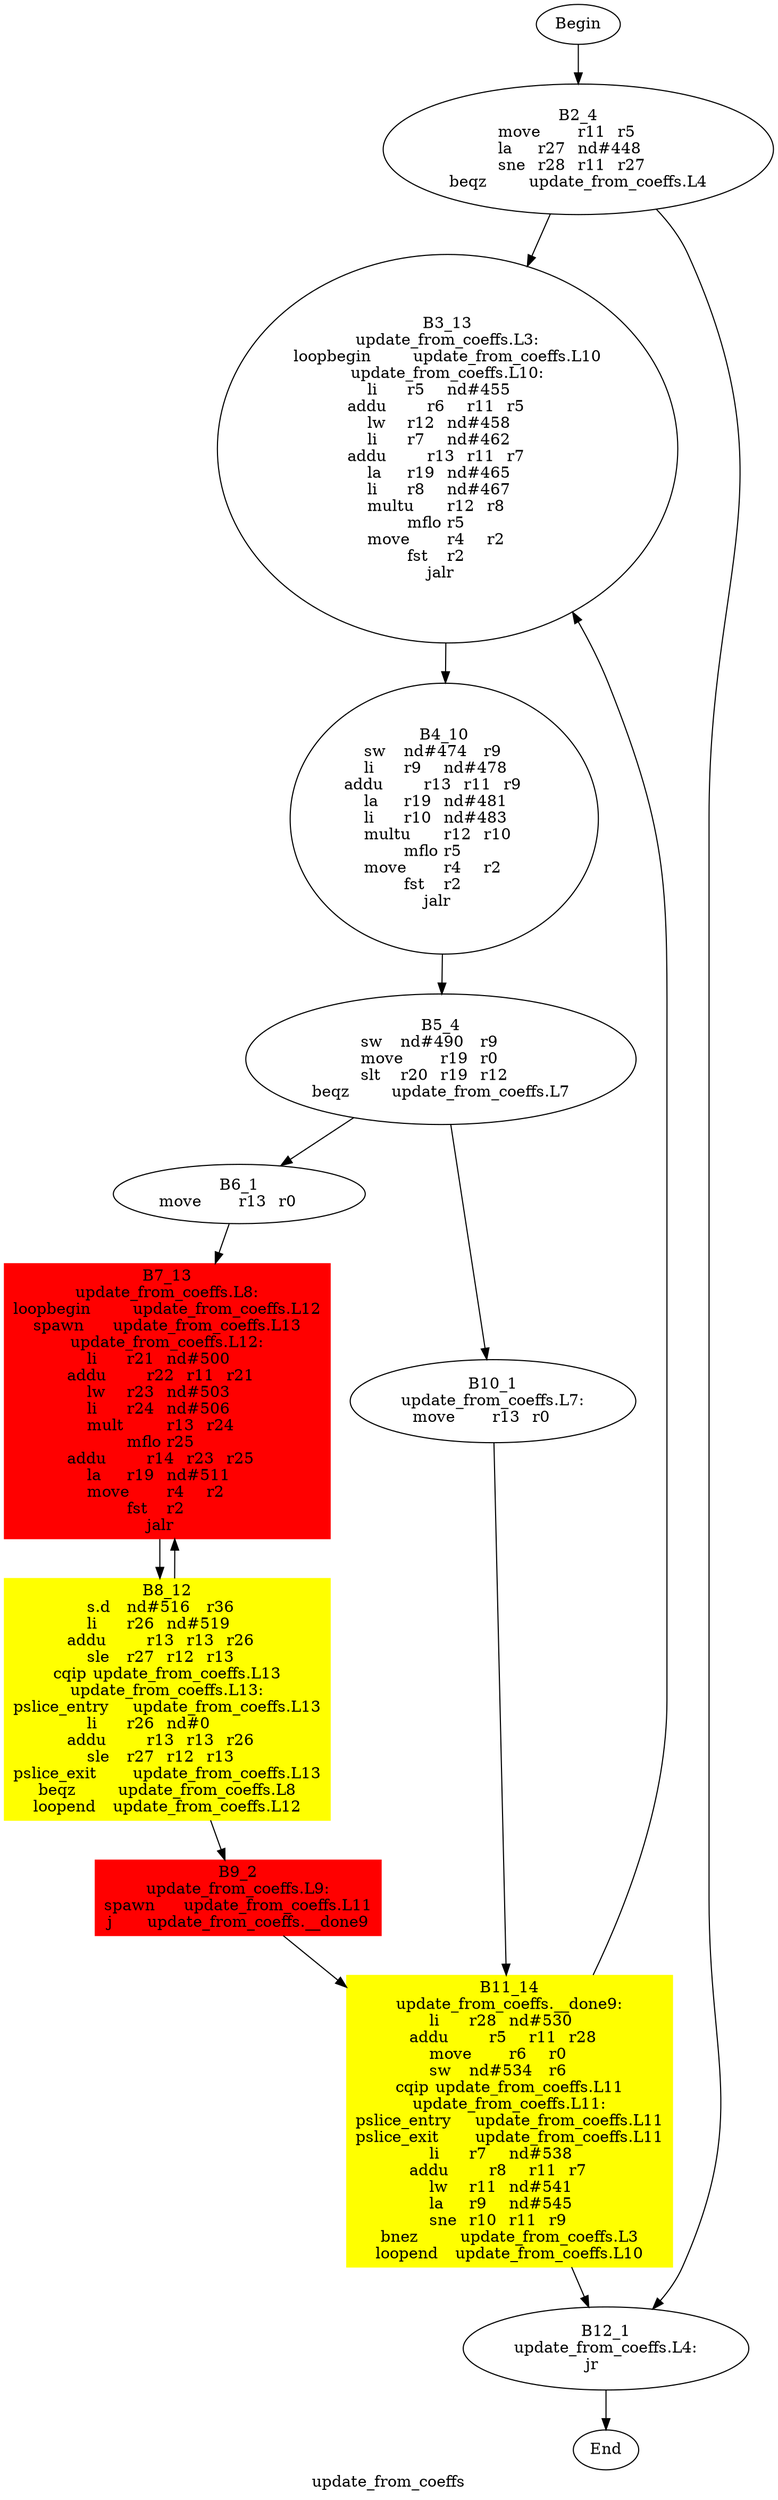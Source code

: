 digraph G{
	label = "update_from_coeffs"	style = "dashed";
	color = purple;
	Node0 [label = "Begin"];
	Node0 -> {Node2 }
	Node1 [label = "End"];
	Node1 -> {}
	Node2 [label = "B2_4\nmove	r11	r5	\nla	r27	nd#448	\nsne	r28	r11	r27	\nbeqz	update_from_coeffs.L4\n"];
	Node2 -> {Node3 Node12 }
	Node3 [label = "B3_13\nupdate_from_coeffs.L3:\nloopbegin	update_from_coeffs.L10\nupdate_from_coeffs.L10:\nli	r5	nd#455	\naddu	r6	r11	r5	\nlw	r12	nd#458	\nli	r7	nd#462	\naddu	r13	r11	r7	\nla	r19	nd#465	\nli	r8	nd#467	\nmultu	r12	r8	\nmflo	r5	\nmove	r4	r2	\nfst	r2	\njalr	\n"];
	Node3 -> {Node4 }
	Node4 [label = "B4_10\nsw	nd#474	r9	\nli	r9	nd#478	\naddu	r13	r11	r9	\nla	r19	nd#481	\nli	r10	nd#483	\nmultu	r12	r10	\nmflo	r5	\nmove	r4	r2	\nfst	r2	\njalr	\n"];
	Node4 -> {Node5 }
	Node5 [label = "B5_4\nsw	nd#490	r9	\nmove	r19	r0	\nslt	r20	r19	r12	\nbeqz	update_from_coeffs.L7\n"];
	Node5 -> {Node6 Node10 }
	Node6 [label = "B6_1\nmove	r13	r0	\n"];
	Node6 -> {Node7 }
	Node7 [label = "B7_13\nupdate_from_coeffs.L8:\nloopbegin	update_from_coeffs.L12\nspawn	update_from_coeffs.L13\nupdate_from_coeffs.L12:\nli	r21	nd#500	\naddu	r22	r11	r21	\nlw	r23	nd#503	\nli	r24	nd#506	\nmult	r13	r24	\nmflo	r25	\naddu	r14	r23	r25	\nla	r19	nd#511	\nmove	r4	r2	\nfst	r2	\njalr	\n"];
	Node7 -> {Node8 }
	Node8 [label = "B8_12\ns.d	nd#516	r36	\nli	r26	nd#519	\naddu	r13	r13	r26	\nsle	r27	r12	r13	\ncqip	update_from_coeffs.L13\nupdate_from_coeffs.L13:\npslice_entry	update_from_coeffs.L13\nli	r26	nd#0	\naddu	r13	r13	r26	\nsle	r27	r12	r13	\npslice_exit	update_from_coeffs.L13\nbeqz	update_from_coeffs.L8\nloopend	update_from_coeffs.L12\n"];
	Node8 -> {Node9 Node7 }
	Node9 [label = "B9_2\nupdate_from_coeffs.L9:\nspawn	update_from_coeffs.L11\nj	update_from_coeffs.__done9\n"];
	Node9 -> {Node11 }
	Node10 [label = "B10_1\nupdate_from_coeffs.L7:\nmove	r13	r0	\n"];
	Node10 -> {Node11 }
	Node11 [label = "B11_14\nupdate_from_coeffs.__done9:\nli	r28	nd#530	\naddu	r5	r11	r28	\nmove	r6	r0	\nsw	nd#534	r6	\ncqip	update_from_coeffs.L11\nupdate_from_coeffs.L11:\npslice_entry	update_from_coeffs.L11\npslice_exit	update_from_coeffs.L11\nli	r7	nd#538	\naddu	r8	r11	r7	\nlw	r11	nd#541	\nla	r9	nd#545	\nsne	r10	r11	r9	\nbnez	update_from_coeffs.L3\nloopend	update_from_coeffs.L10\n"];
	Node11 -> {Node12 Node3 }
	Node12 [label = "B12_1\nupdate_from_coeffs.L4:\njr	\n"];
	Node12 -> {Node1 }
	Node7 [shape = box ,style=filled ,color=red];
	Node9 [shape = box ,style=filled ,color=red];
	Node8 [shape = polygon ,style=filled ,color=yellow];
	Node11 [shape = polygon ,style=filled ,color=yellow];
}
